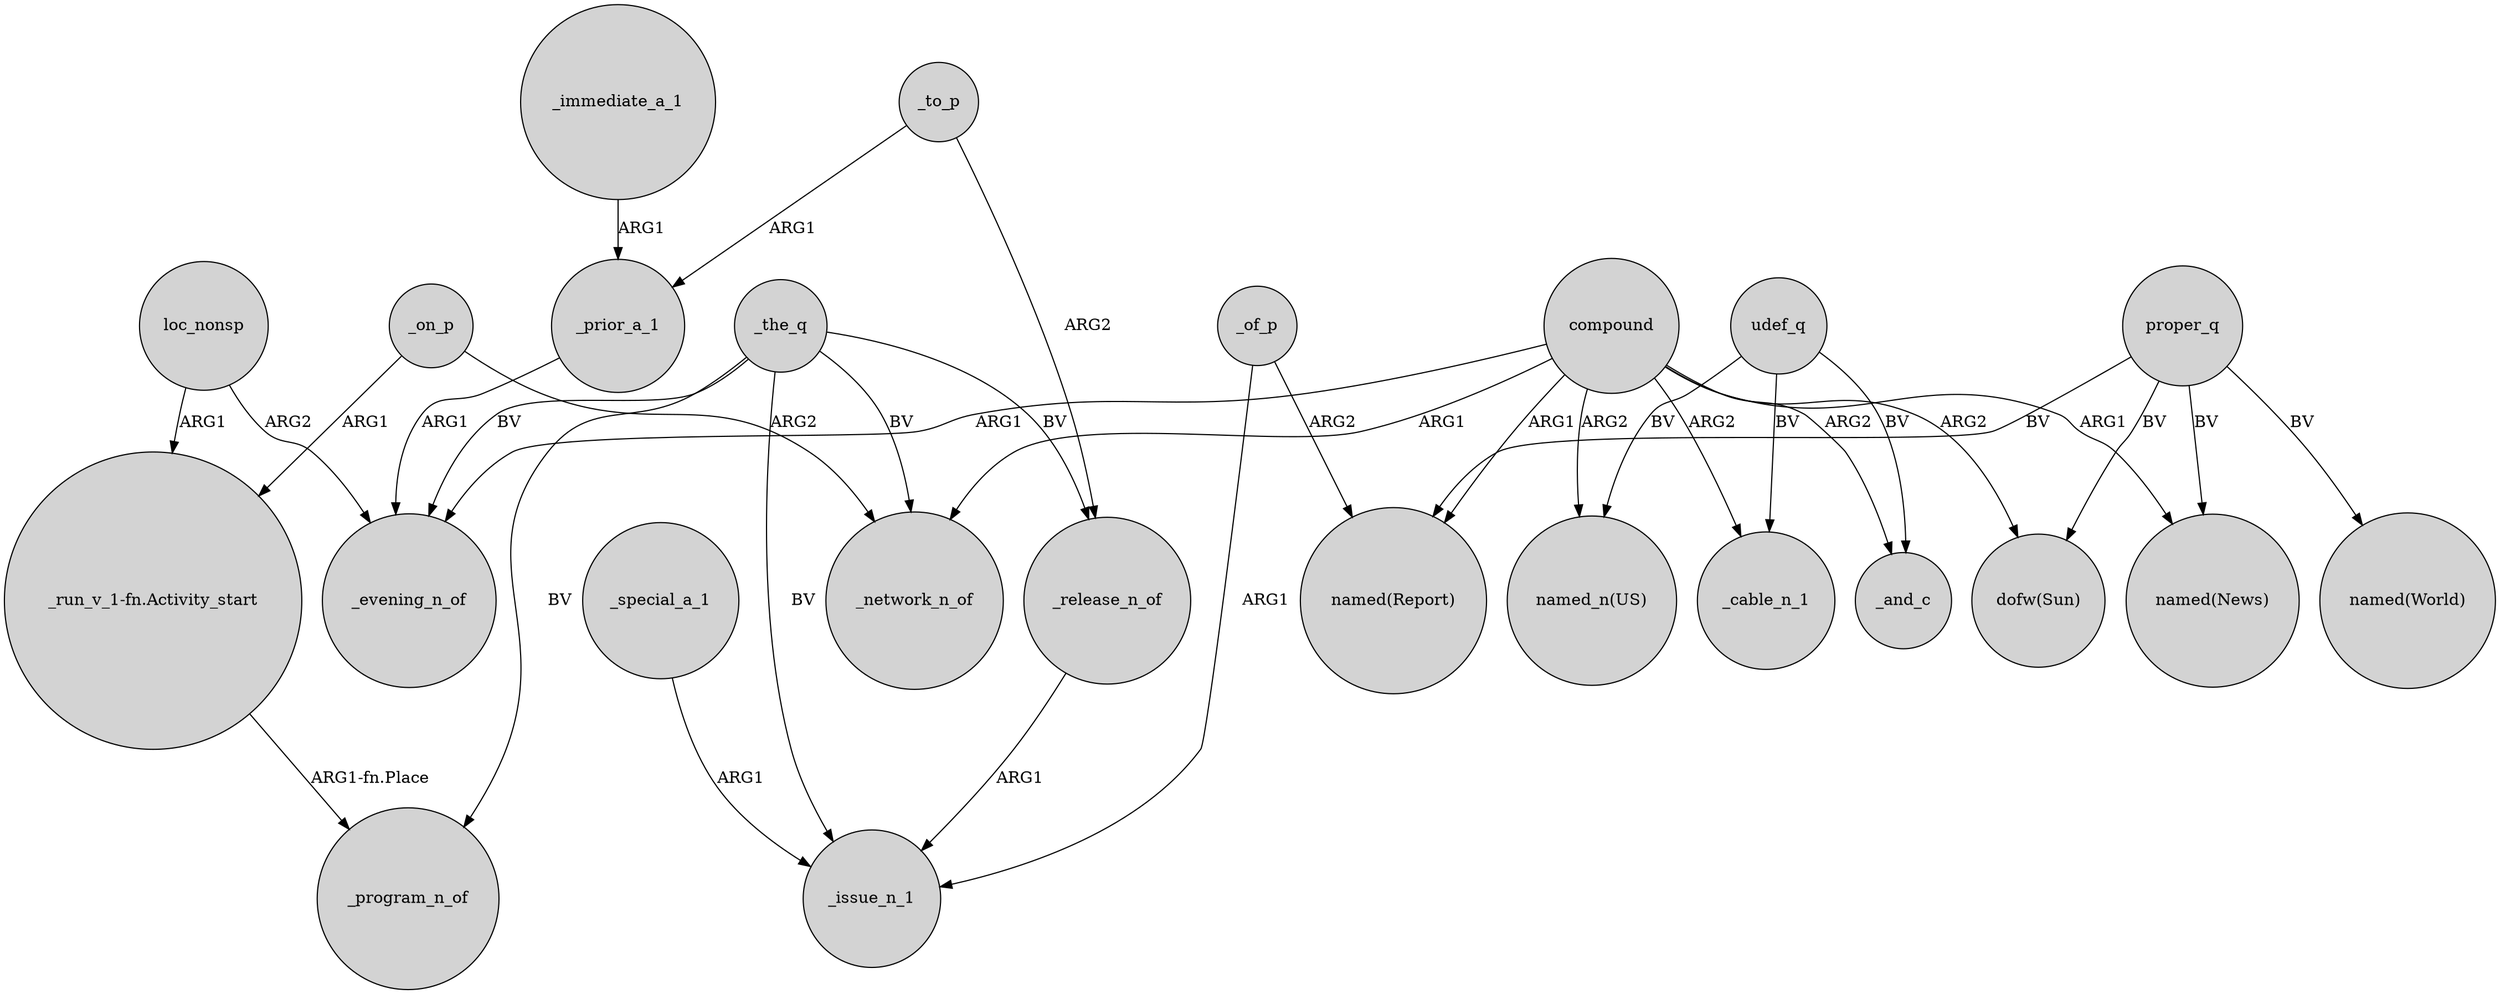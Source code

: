 digraph {
	node [shape=circle style=filled]
	loc_nonsp -> "_run_v_1-fn.Activity_start" [label=ARG1]
	_the_q -> _release_n_of [label=BV]
	_prior_a_1 -> _evening_n_of [label=ARG1]
	_special_a_1 -> _issue_n_1 [label=ARG1]
	_the_q -> _network_n_of [label=BV]
	compound -> _cable_n_1 [label=ARG2]
	compound -> "named(Report)" [label=ARG1]
	_to_p -> _release_n_of [label=ARG2]
	udef_q -> _and_c [label=BV]
	compound -> _and_c [label=ARG2]
	compound -> "dofw(Sun)" [label=ARG2]
	compound -> _evening_n_of [label=ARG1]
	_of_p -> _issue_n_1 [label=ARG1]
	"_run_v_1-fn.Activity_start" -> _program_n_of [label="ARG1-fn.Place"]
	_to_p -> _prior_a_1 [label=ARG1]
	compound -> _network_n_of [label=ARG1]
	compound -> "named(News)" [label=ARG1]
	_the_q -> _program_n_of [label=BV]
	_release_n_of -> _issue_n_1 [label=ARG1]
	proper_q -> "dofw(Sun)" [label=BV]
	_immediate_a_1 -> _prior_a_1 [label=ARG1]
	proper_q -> "named(Report)" [label=BV]
	_the_q -> _evening_n_of [label=BV]
	_of_p -> "named(Report)" [label=ARG2]
	proper_q -> "named(World)" [label=BV]
	loc_nonsp -> _evening_n_of [label=ARG2]
	proper_q -> "named(News)" [label=BV]
	udef_q -> _cable_n_1 [label=BV]
	_on_p -> "_run_v_1-fn.Activity_start" [label=ARG1]
	compound -> "named_n(US)" [label=ARG2]
	udef_q -> "named_n(US)" [label=BV]
	_on_p -> _network_n_of [label=ARG2]
	_the_q -> _issue_n_1 [label=BV]
}
